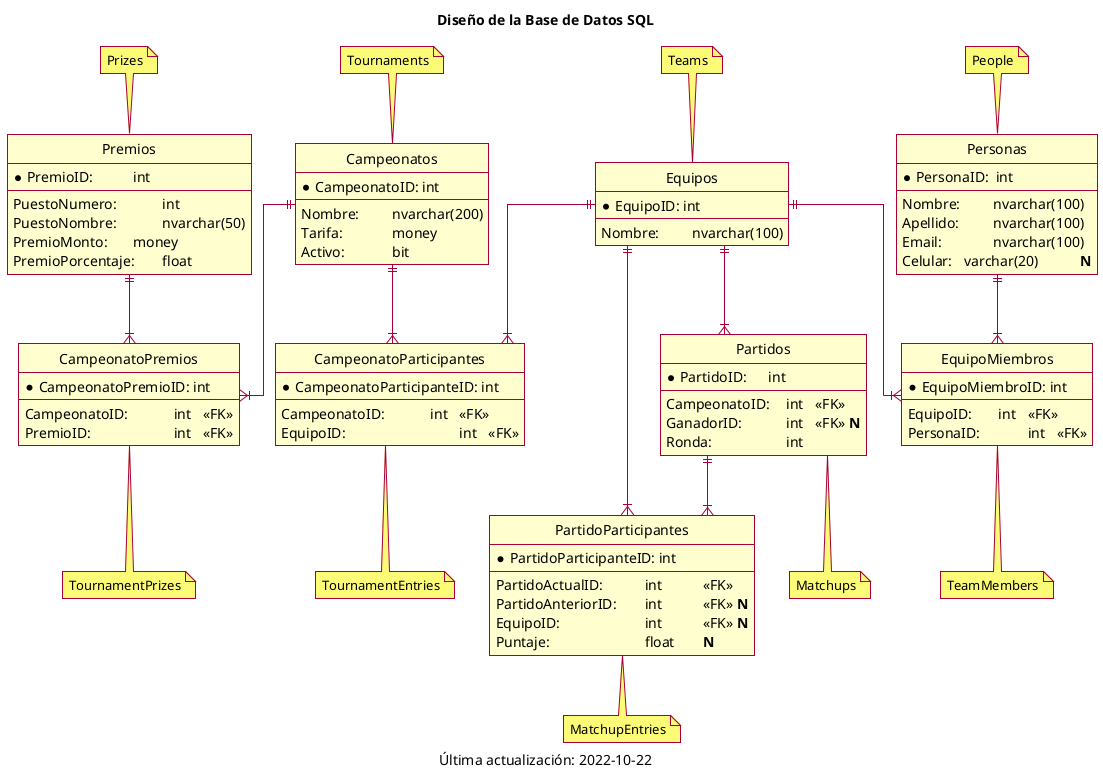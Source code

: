 /'
@title:       GESTOR DE CAMPEONATOS
@description: Aplicación para crear, organizar y administrar campeonatos.
@author:      Gerardo Tordoya
@date:        2022-10-12
@remarks:     Se hizo con la convención de nombres de WideWorldImporters.
'/

@startuml GESTOR DE CAMPEONATOS

' Configuración de plantilla.
skin rose
skinparam classFontName Calibri
skinparam shadowing false

' Configuración de diagrama.
hide circle
skinparam linetype ortho

' ──────────────────────────────────────────────────────────────────────────────

title Diseño de la Base de Datos SQL

' ─── OBJETOS ──────────────────────────────────────────────────────────────────

entity "CampeonatoParticipantes"
{
    *CampeonatoParticipanteID: int
    --
    CampeonatoID:           \t int \t <<FK>>
    EquipoID:           \t\t\t int \t <<FK>>
}


entity "CampeonatoPremios"
{
    *CampeonatoPremioID: int
    --
    CampeonatoID:     \t int \t <<FK>>
    PremioID:       \t\t int \t <<FK>>
}


entity "Campeonatos"
{
    *CampeonatoID: int
    --
    Nombre:     \t nvarchar(200)
    Tarifa:   \t\t money
    Activo:     \t bit
}


entity "EquipoMiembros"
{
    *EquipoMiembroID: int
    --
    EquipoID:      \t int \t <<FK>>
    PersonaID:     \t int \t <<FK>>
}


entity "Equipos"
{
    *EquipoID: int
    --
    Nombre: \t nvarchar(100)
}


entity "PartidoParticipantes"
{
    *PartidoParticipanteID: int
    --
    PartidoActualID:     \t int   \t <<FK>>
    PartidoAnteriorID:   \t int   \t <<FK>> **N**
    EquipoID:          \t\t int   \t <<FK>> **N**
    Puntaje:           \t\t float \t **N**
}


entity "Partidos"
{
    *PartidoID:      int
    --
    CampeonatoID: \t int \t <<FK>>
    GanadorID:    \t int \t <<FK>> **N**
    Ronda:      \t\t int
}


entity "Personas"
{
    *PersonaID:  int
    --
    Nombre:   \t nvarchar(100)
    Apellido: \t nvarchar(100)
    Email:  \t\t nvarchar(100)
    Celular:  \t varchar(20)   \t **N**
}


entity "Premios"
{
    *PremioID:           int
    --
    PuestoNumero:     \t int
    PuestoNombre:     \t nvarchar(50)
    PremioMonto:      \t money
    PremioPorcentaje: \t float
}

' ─── RELACIONES ───────────────────────────────────────────────────────────────

Campeonatos ||--|{ CampeonatoParticipantes
Campeonatos ||--|{ CampeonatoPremios

Equipos     ||--|{ CampeonatoParticipantes
Equipos     ||--|{ EquipoMiembros
Equipos     ||--|{ PartidoParticipantes
Equipos     ||--|{ Partidos

Partidos    ||--|{ PartidoParticipantes

Personas    ||--|{ EquipoMiembros

Premios     ||--|{ CampeonatoPremios

' ─── NOTAS ────────────────────────────────────────────────────────────────────
note top of Premios: Prizes
note top of Campeonatos: Tournaments
note top of Equipos: Teams
note top of Personas: People

note "TournamentPrizes" as N1
CampeonatoPremios .. N1

note "TournamentEntries" as N2
CampeonatoParticipantes .. N2

note "MatchupEntries" as N3
PartidoParticipantes .. N3

note "Matchups" as N4
Partidos .. N4

note "TeamMembers" as N5
EquipoMiembros .. N5

' ──────────────────────────────────────────────────────────────────────────────

caption Última actualización: 2022-10-22

' ──────────────────────────────────────────────────────────────────────────────

@enduml
